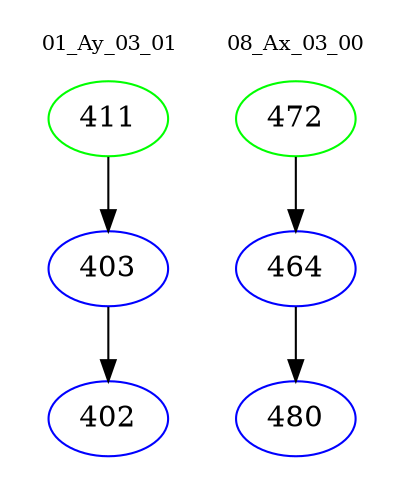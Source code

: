 digraph{
subgraph cluster_0 {
color = white
label = "01_Ay_03_01";
fontsize=10;
T0_411 [label="411", color="green"]
T0_411 -> T0_403 [color="black"]
T0_403 [label="403", color="blue"]
T0_403 -> T0_402 [color="black"]
T0_402 [label="402", color="blue"]
}
subgraph cluster_1 {
color = white
label = "08_Ax_03_00";
fontsize=10;
T1_472 [label="472", color="green"]
T1_472 -> T1_464 [color="black"]
T1_464 [label="464", color="blue"]
T1_464 -> T1_480 [color="black"]
T1_480 [label="480", color="blue"]
}
}
